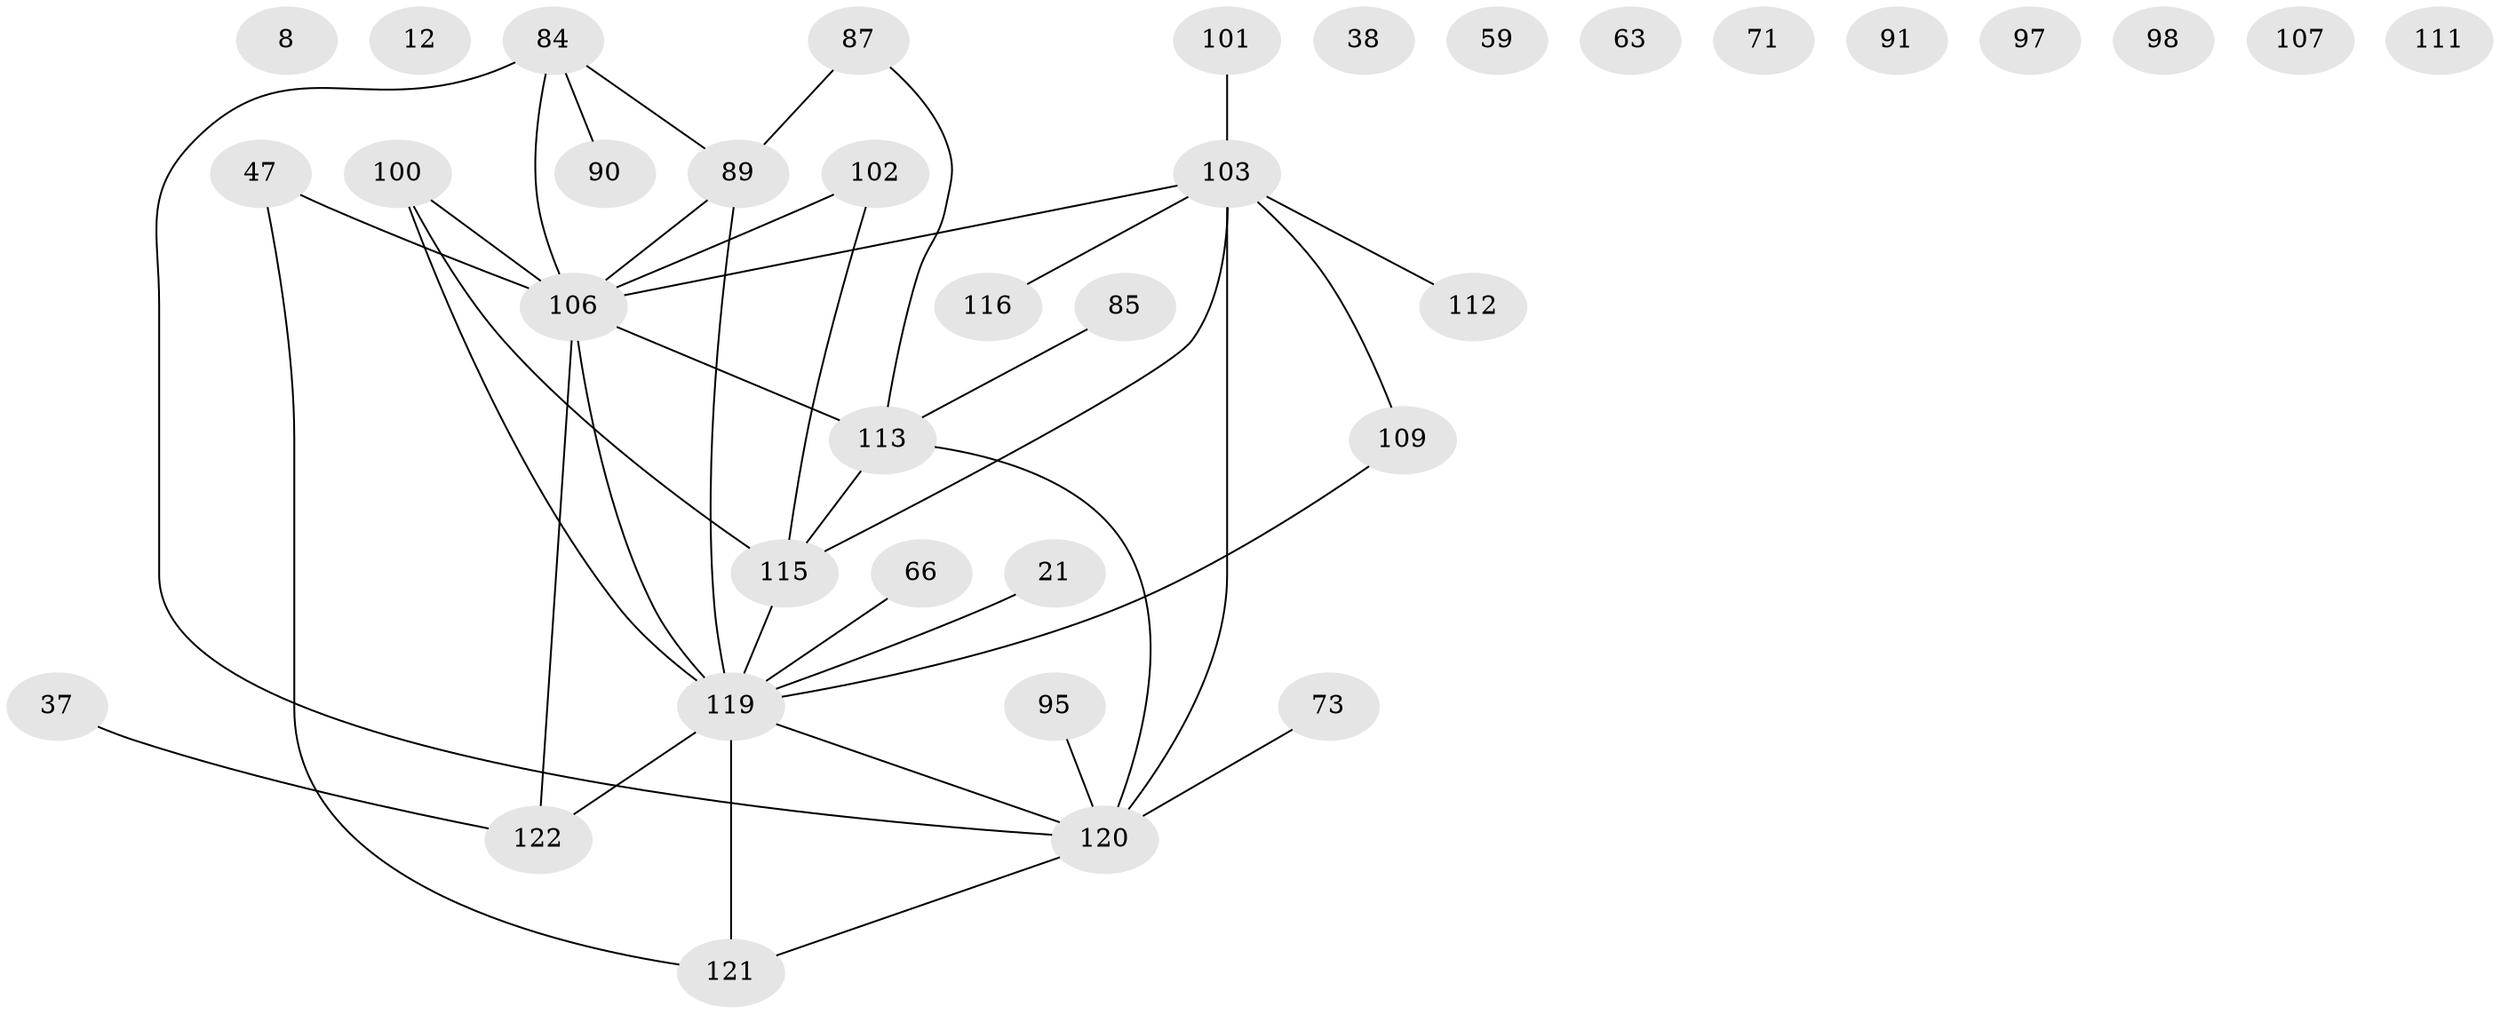 // original degree distribution, {3: 0.22950819672131148, 2: 0.22950819672131148, 1: 0.1885245901639344, 0: 0.07377049180327869, 5: 0.06557377049180328, 4: 0.19672131147540983, 7: 0.00819672131147541, 8: 0.00819672131147541}
// Generated by graph-tools (version 1.1) at 2025/43/03/04/25 21:43:24]
// undirected, 36 vertices, 39 edges
graph export_dot {
graph [start="1"]
  node [color=gray90,style=filled];
  8;
  12;
  21;
  37;
  38;
  47;
  59;
  63;
  66 [super="+45"];
  71;
  73;
  84 [super="+56+72"];
  85 [super="+16"];
  87;
  89 [super="+55+70+80"];
  90;
  91;
  95;
  97;
  98 [super="+88"];
  100 [super="+92"];
  101;
  102;
  103 [super="+27+42+44+81+93+51+75+74"];
  106 [super="+40+41+76+83+69"];
  107 [super="+86"];
  109;
  111;
  112;
  113 [super="+10+53"];
  115 [super="+65+78+114"];
  116 [super="+6"];
  119 [super="+33+34+117"];
  120 [super="+118+99+77+110"];
  121 [super="+105"];
  122 [super="+108"];
  21 -- 119;
  37 -- 122;
  47 -- 121;
  47 -- 106;
  66 -- 119;
  73 -- 120;
  84 -- 89 [weight=2];
  84 -- 90;
  84 -- 106 [weight=2];
  84 -- 120;
  85 -- 113;
  87 -- 113;
  87 -- 89;
  89 -- 106;
  89 -- 119 [weight=2];
  95 -- 120;
  100 -- 119 [weight=4];
  100 -- 115 [weight=3];
  100 -- 106;
  101 -- 103;
  102 -- 115;
  102 -- 106;
  103 -- 106 [weight=3];
  103 -- 116;
  103 -- 115;
  103 -- 112;
  103 -- 109;
  103 -- 120 [weight=3];
  106 -- 113 [weight=3];
  106 -- 122 [weight=4];
  106 -- 119 [weight=2];
  109 -- 119;
  113 -- 115 [weight=3];
  113 -- 120 [weight=3];
  115 -- 119 [weight=3];
  119 -- 121 [weight=4];
  119 -- 122 [weight=2];
  119 -- 120 [weight=4];
  120 -- 121;
}
